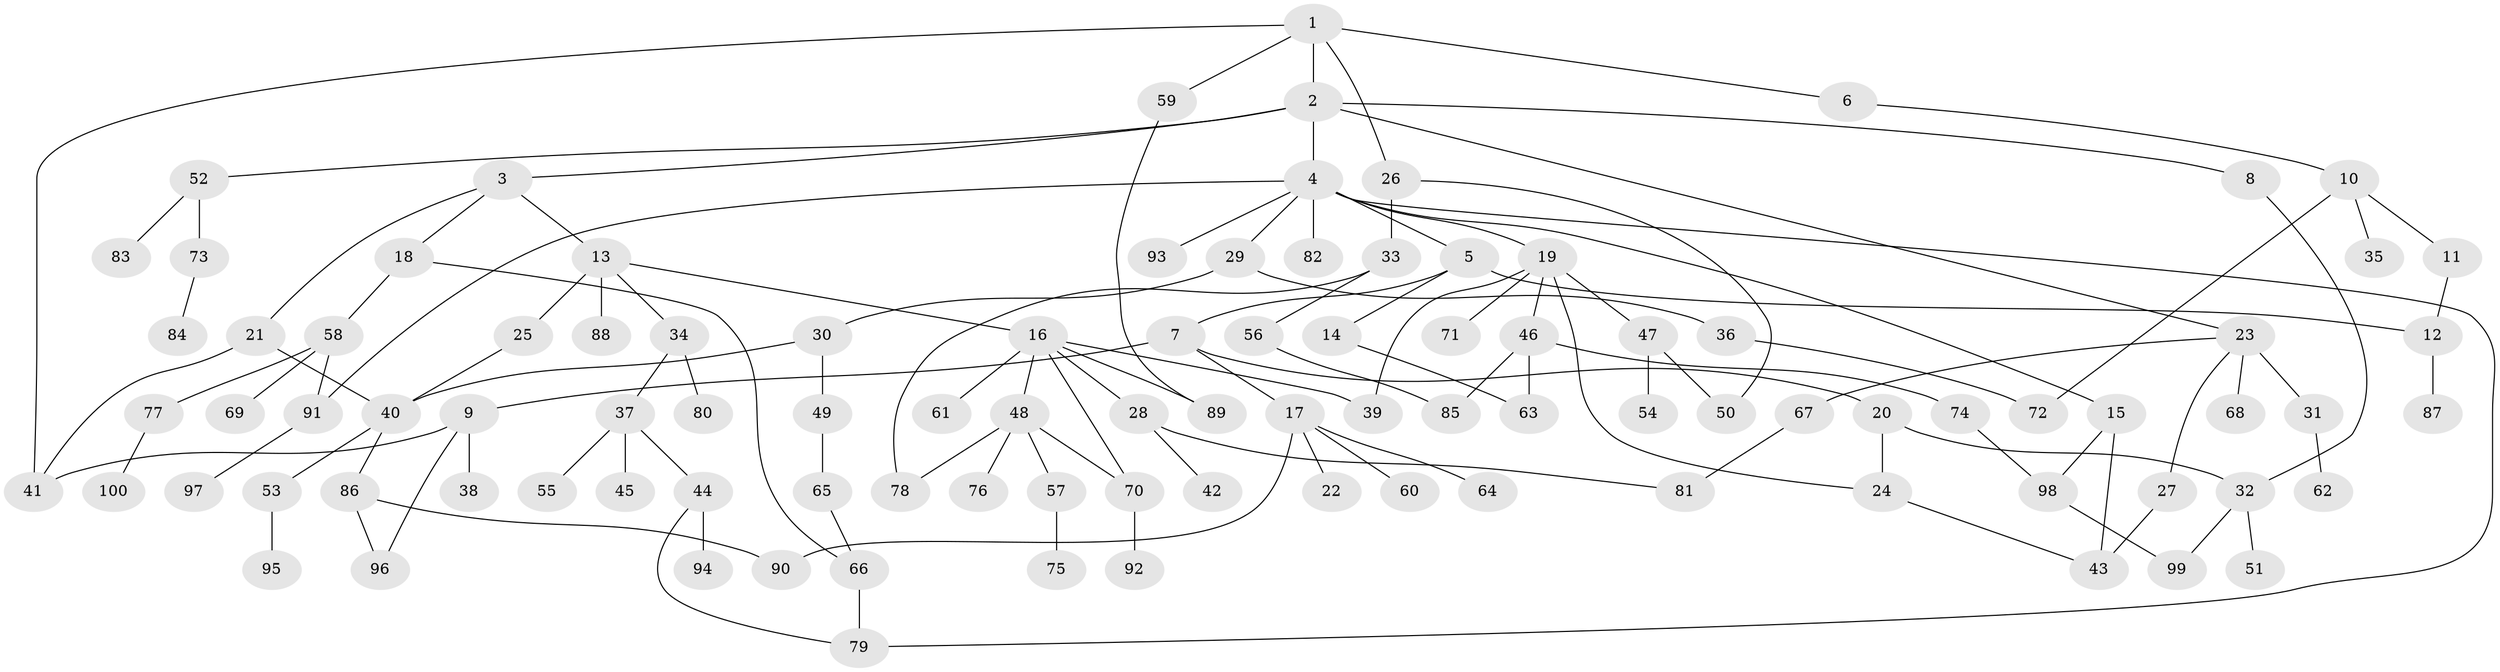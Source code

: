 // Generated by graph-tools (version 1.1) at 2025/11/02/21/25 10:11:06]
// undirected, 100 vertices, 125 edges
graph export_dot {
graph [start="1"]
  node [color=gray90,style=filled];
  1;
  2;
  3;
  4;
  5;
  6;
  7;
  8;
  9;
  10;
  11;
  12;
  13;
  14;
  15;
  16;
  17;
  18;
  19;
  20;
  21;
  22;
  23;
  24;
  25;
  26;
  27;
  28;
  29;
  30;
  31;
  32;
  33;
  34;
  35;
  36;
  37;
  38;
  39;
  40;
  41;
  42;
  43;
  44;
  45;
  46;
  47;
  48;
  49;
  50;
  51;
  52;
  53;
  54;
  55;
  56;
  57;
  58;
  59;
  60;
  61;
  62;
  63;
  64;
  65;
  66;
  67;
  68;
  69;
  70;
  71;
  72;
  73;
  74;
  75;
  76;
  77;
  78;
  79;
  80;
  81;
  82;
  83;
  84;
  85;
  86;
  87;
  88;
  89;
  90;
  91;
  92;
  93;
  94;
  95;
  96;
  97;
  98;
  99;
  100;
  1 -- 2;
  1 -- 6;
  1 -- 26;
  1 -- 59;
  1 -- 41;
  2 -- 3;
  2 -- 4;
  2 -- 8;
  2 -- 23;
  2 -- 52;
  3 -- 13;
  3 -- 18;
  3 -- 21;
  4 -- 5;
  4 -- 15;
  4 -- 19;
  4 -- 29;
  4 -- 82;
  4 -- 93;
  4 -- 79;
  4 -- 91;
  5 -- 7;
  5 -- 14;
  5 -- 12;
  6 -- 10;
  7 -- 9;
  7 -- 17;
  7 -- 20;
  8 -- 32;
  9 -- 38;
  9 -- 96;
  9 -- 41;
  10 -- 11;
  10 -- 35;
  10 -- 72;
  11 -- 12;
  12 -- 87;
  13 -- 16;
  13 -- 25;
  13 -- 34;
  13 -- 88;
  14 -- 63;
  15 -- 98;
  15 -- 43;
  16 -- 28;
  16 -- 48;
  16 -- 61;
  16 -- 89;
  16 -- 70;
  16 -- 39;
  17 -- 22;
  17 -- 60;
  17 -- 64;
  17 -- 90;
  18 -- 58;
  18 -- 66;
  19 -- 39;
  19 -- 46;
  19 -- 47;
  19 -- 71;
  19 -- 24;
  20 -- 24;
  20 -- 32;
  21 -- 40;
  21 -- 41;
  23 -- 27;
  23 -- 31;
  23 -- 67;
  23 -- 68;
  24 -- 43;
  25 -- 40;
  26 -- 33;
  26 -- 50;
  27 -- 43;
  28 -- 42;
  28 -- 81;
  29 -- 30;
  29 -- 36;
  30 -- 49;
  30 -- 40;
  31 -- 62;
  32 -- 51;
  32 -- 99;
  33 -- 56;
  33 -- 78;
  34 -- 37;
  34 -- 80;
  36 -- 72;
  37 -- 44;
  37 -- 45;
  37 -- 55;
  40 -- 53;
  40 -- 86;
  44 -- 94;
  44 -- 79;
  46 -- 74;
  46 -- 63;
  46 -- 85;
  47 -- 54;
  47 -- 50;
  48 -- 57;
  48 -- 70;
  48 -- 76;
  48 -- 78;
  49 -- 65;
  52 -- 73;
  52 -- 83;
  53 -- 95;
  56 -- 85;
  57 -- 75;
  58 -- 69;
  58 -- 77;
  58 -- 91;
  59 -- 89;
  65 -- 66;
  66 -- 79;
  67 -- 81;
  70 -- 92;
  73 -- 84;
  74 -- 98;
  77 -- 100;
  86 -- 96;
  86 -- 90;
  91 -- 97;
  98 -- 99;
}
